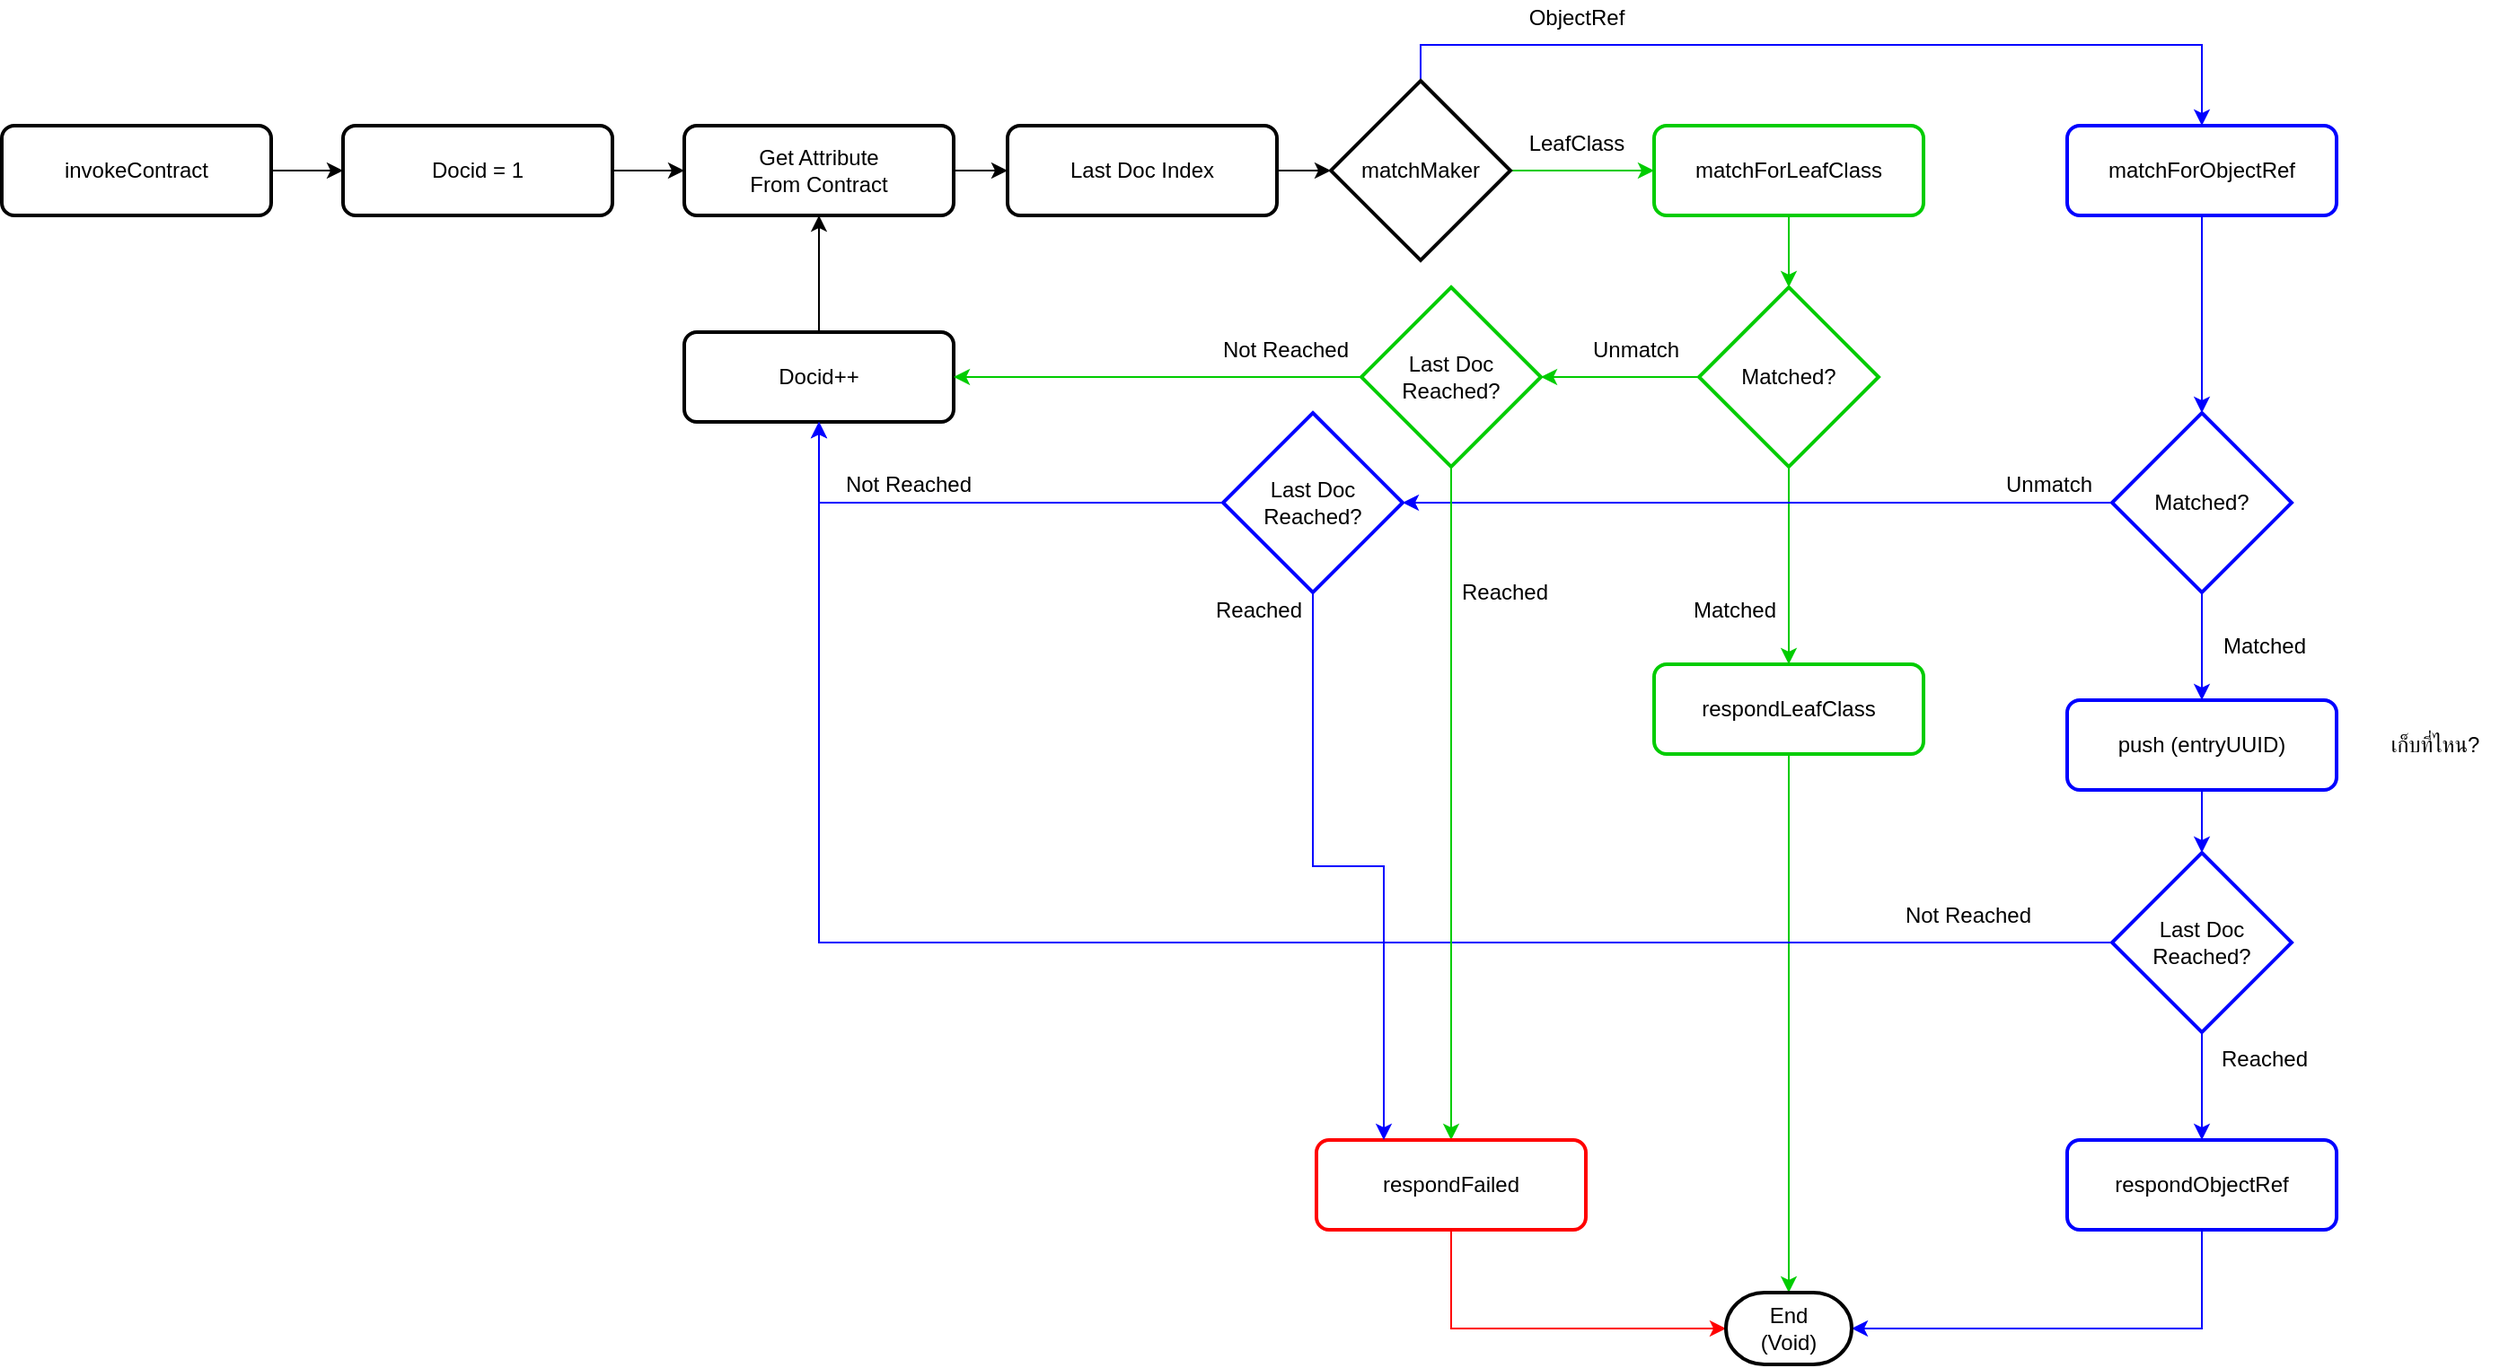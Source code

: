 <mxfile version="14.9.8" type="device"><diagram id="Mv8FeUh5mbSg95rRlKI8" name="Page-1"><mxGraphModel dx="1422" dy="802" grid="1" gridSize="10" guides="1" tooltips="1" connect="1" arrows="1" fold="1" page="1" pageScale="1" pageWidth="827" pageHeight="1169" math="0" shadow="0"><root><mxCell id="0"/><mxCell id="1" parent="0"/><mxCell id="vXO9TJ1PIfR6WpYnEV-Y-9" style="edgeStyle=orthogonalEdgeStyle;rounded=0;orthogonalLoop=1;jettySize=auto;html=1;exitX=1;exitY=0.5;exitDx=0;exitDy=0;entryX=0;entryY=0.5;entryDx=0;entryDy=0;" edge="1" parent="1" source="vXO9TJ1PIfR6WpYnEV-Y-1" target="vXO9TJ1PIfR6WpYnEV-Y-8"><mxGeometry relative="1" as="geometry"/></mxCell><mxCell id="vXO9TJ1PIfR6WpYnEV-Y-1" value="invokeContract" style="rounded=1;whiteSpace=wrap;html=1;absoluteArcSize=1;arcSize=14;strokeWidth=2;" vertex="1" parent="1"><mxGeometry x="70" y="130" width="150" height="50" as="geometry"/></mxCell><mxCell id="vXO9TJ1PIfR6WpYnEV-Y-20" style="edgeStyle=orthogonalEdgeStyle;rounded=0;orthogonalLoop=1;jettySize=auto;html=1;exitX=0.5;exitY=1;exitDx=0;exitDy=0;strokeColor=#00CC00;" edge="1" parent="1" source="vXO9TJ1PIfR6WpYnEV-Y-2" target="vXO9TJ1PIfR6WpYnEV-Y-19"><mxGeometry relative="1" as="geometry"/></mxCell><mxCell id="vXO9TJ1PIfR6WpYnEV-Y-2" value="matchForLeafClass" style="rounded=1;whiteSpace=wrap;html=1;absoluteArcSize=1;arcSize=14;strokeWidth=2;strokeColor=#00CC00;" vertex="1" parent="1"><mxGeometry x="990" y="130" width="150" height="50" as="geometry"/></mxCell><mxCell id="vXO9TJ1PIfR6WpYnEV-Y-5" style="edgeStyle=orthogonalEdgeStyle;rounded=0;orthogonalLoop=1;jettySize=auto;html=1;exitX=1;exitY=0.5;exitDx=0;exitDy=0;exitPerimeter=0;entryX=0;entryY=0.5;entryDx=0;entryDy=0;strokeColor=#00CC00;" edge="1" parent="1" source="vXO9TJ1PIfR6WpYnEV-Y-3" target="vXO9TJ1PIfR6WpYnEV-Y-2"><mxGeometry relative="1" as="geometry"/></mxCell><mxCell id="vXO9TJ1PIfR6WpYnEV-Y-7" style="edgeStyle=orthogonalEdgeStyle;rounded=0;orthogonalLoop=1;jettySize=auto;html=1;exitX=0.5;exitY=0;exitDx=0;exitDy=0;exitPerimeter=0;entryX=0.5;entryY=0;entryDx=0;entryDy=0;strokeColor=#0000FF;" edge="1" parent="1" source="vXO9TJ1PIfR6WpYnEV-Y-3" target="vXO9TJ1PIfR6WpYnEV-Y-6"><mxGeometry relative="1" as="geometry"/></mxCell><mxCell id="vXO9TJ1PIfR6WpYnEV-Y-3" value="matchMaker" style="strokeWidth=2;html=1;shape=mxgraph.flowchart.decision;whiteSpace=wrap;" vertex="1" parent="1"><mxGeometry x="810" y="105" width="100" height="100" as="geometry"/></mxCell><mxCell id="vXO9TJ1PIfR6WpYnEV-Y-25" style="edgeStyle=orthogonalEdgeStyle;rounded=0;orthogonalLoop=1;jettySize=auto;html=1;exitX=0.5;exitY=1;exitDx=0;exitDy=0;entryX=0.5;entryY=0;entryDx=0;entryDy=0;entryPerimeter=0;strokeColor=#0000FF;" edge="1" parent="1" source="vXO9TJ1PIfR6WpYnEV-Y-6" target="vXO9TJ1PIfR6WpYnEV-Y-24"><mxGeometry relative="1" as="geometry"/></mxCell><mxCell id="vXO9TJ1PIfR6WpYnEV-Y-6" value="matchForObjectRef" style="rounded=1;whiteSpace=wrap;html=1;absoluteArcSize=1;arcSize=14;strokeWidth=2;strokeColor=#0000FF;" vertex="1" parent="1"><mxGeometry x="1220" y="130" width="150" height="50" as="geometry"/></mxCell><mxCell id="vXO9TJ1PIfR6WpYnEV-Y-11" style="edgeStyle=orthogonalEdgeStyle;rounded=0;orthogonalLoop=1;jettySize=auto;html=1;exitX=1;exitY=0.5;exitDx=0;exitDy=0;" edge="1" parent="1" source="vXO9TJ1PIfR6WpYnEV-Y-8" target="vXO9TJ1PIfR6WpYnEV-Y-10"><mxGeometry relative="1" as="geometry"/></mxCell><mxCell id="vXO9TJ1PIfR6WpYnEV-Y-8" value="Docid = 1" style="rounded=1;whiteSpace=wrap;html=1;absoluteArcSize=1;arcSize=14;strokeWidth=2;" vertex="1" parent="1"><mxGeometry x="260" y="130" width="150" height="50" as="geometry"/></mxCell><mxCell id="vXO9TJ1PIfR6WpYnEV-Y-69" style="edgeStyle=orthogonalEdgeStyle;rounded=0;orthogonalLoop=1;jettySize=auto;html=1;exitX=1;exitY=0.5;exitDx=0;exitDy=0;entryX=0;entryY=0.5;entryDx=0;entryDy=0;" edge="1" parent="1" source="vXO9TJ1PIfR6WpYnEV-Y-10" target="vXO9TJ1PIfR6WpYnEV-Y-68"><mxGeometry relative="1" as="geometry"/></mxCell><mxCell id="vXO9TJ1PIfR6WpYnEV-Y-10" value="Get Attribute&lt;br&gt;From Contract" style="rounded=1;whiteSpace=wrap;html=1;absoluteArcSize=1;arcSize=14;strokeWidth=2;" vertex="1" parent="1"><mxGeometry x="450" y="130" width="150" height="50" as="geometry"/></mxCell><mxCell id="vXO9TJ1PIfR6WpYnEV-Y-13" value="LeafClass" style="text;html=1;strokeColor=none;fillColor=none;align=center;verticalAlign=middle;whiteSpace=wrap;rounded=0;" vertex="1" parent="1"><mxGeometry x="927" y="130" width="40" height="20" as="geometry"/></mxCell><mxCell id="vXO9TJ1PIfR6WpYnEV-Y-14" value="ObjectRef" style="text;html=1;strokeColor=none;fillColor=none;align=center;verticalAlign=middle;whiteSpace=wrap;rounded=0;" vertex="1" parent="1"><mxGeometry x="927" y="60" width="40" height="20" as="geometry"/></mxCell><mxCell id="vXO9TJ1PIfR6WpYnEV-Y-61" style="edgeStyle=orthogonalEdgeStyle;rounded=0;orthogonalLoop=1;jettySize=auto;html=1;exitX=0.5;exitY=1;exitDx=0;exitDy=0;entryX=0.5;entryY=0;entryDx=0;entryDy=0;entryPerimeter=0;strokeColor=#00CC00;" edge="1" parent="1" source="vXO9TJ1PIfR6WpYnEV-Y-15" target="vXO9TJ1PIfR6WpYnEV-Y-58"><mxGeometry relative="1" as="geometry"/></mxCell><mxCell id="vXO9TJ1PIfR6WpYnEV-Y-15" value="respondLeafClass" style="rounded=1;whiteSpace=wrap;html=1;absoluteArcSize=1;arcSize=14;strokeWidth=2;strokeColor=#00CC00;" vertex="1" parent="1"><mxGeometry x="990" y="430" width="150" height="50" as="geometry"/></mxCell><mxCell id="vXO9TJ1PIfR6WpYnEV-Y-21" style="edgeStyle=orthogonalEdgeStyle;rounded=0;orthogonalLoop=1;jettySize=auto;html=1;exitX=0.5;exitY=1;exitDx=0;exitDy=0;exitPerimeter=0;entryX=0.5;entryY=0;entryDx=0;entryDy=0;strokeColor=#00CC00;" edge="1" parent="1" source="vXO9TJ1PIfR6WpYnEV-Y-19" target="vXO9TJ1PIfR6WpYnEV-Y-15"><mxGeometry relative="1" as="geometry"/></mxCell><mxCell id="vXO9TJ1PIfR6WpYnEV-Y-45" style="edgeStyle=orthogonalEdgeStyle;rounded=0;orthogonalLoop=1;jettySize=auto;html=1;exitX=0;exitY=0.5;exitDx=0;exitDy=0;exitPerimeter=0;entryX=1;entryY=0.5;entryDx=0;entryDy=0;entryPerimeter=0;strokeColor=#00CC00;" edge="1" parent="1" source="vXO9TJ1PIfR6WpYnEV-Y-19" target="vXO9TJ1PIfR6WpYnEV-Y-44"><mxGeometry relative="1" as="geometry"/></mxCell><mxCell id="vXO9TJ1PIfR6WpYnEV-Y-19" value="Matched?" style="strokeWidth=2;html=1;shape=mxgraph.flowchart.decision;whiteSpace=wrap;strokeColor=#00CC00;" vertex="1" parent="1"><mxGeometry x="1015" y="220" width="100" height="100" as="geometry"/></mxCell><mxCell id="vXO9TJ1PIfR6WpYnEV-Y-28" style="edgeStyle=orthogonalEdgeStyle;rounded=0;orthogonalLoop=1;jettySize=auto;html=1;exitX=0.5;exitY=0;exitDx=0;exitDy=0;entryX=0.5;entryY=1;entryDx=0;entryDy=0;" edge="1" parent="1" source="vXO9TJ1PIfR6WpYnEV-Y-22" target="vXO9TJ1PIfR6WpYnEV-Y-10"><mxGeometry relative="1" as="geometry"/></mxCell><mxCell id="vXO9TJ1PIfR6WpYnEV-Y-22" value="Docid++" style="rounded=1;whiteSpace=wrap;html=1;absoluteArcSize=1;arcSize=14;strokeWidth=2;" vertex="1" parent="1"><mxGeometry x="450" y="245" width="150" height="50" as="geometry"/></mxCell><mxCell id="vXO9TJ1PIfR6WpYnEV-Y-34" style="edgeStyle=orthogonalEdgeStyle;rounded=0;orthogonalLoop=1;jettySize=auto;html=1;exitX=0.5;exitY=1;exitDx=0;exitDy=0;exitPerimeter=0;entryX=0.5;entryY=0;entryDx=0;entryDy=0;strokeColor=#0000FF;" edge="1" parent="1" source="vXO9TJ1PIfR6WpYnEV-Y-24" target="vXO9TJ1PIfR6WpYnEV-Y-33"><mxGeometry relative="1" as="geometry"/></mxCell><mxCell id="vXO9TJ1PIfR6WpYnEV-Y-63" style="edgeStyle=orthogonalEdgeStyle;rounded=0;orthogonalLoop=1;jettySize=auto;html=1;exitX=0;exitY=0.5;exitDx=0;exitDy=0;exitPerimeter=0;entryX=1;entryY=0.5;entryDx=0;entryDy=0;entryPerimeter=0;strokeColor=#0000FF;" edge="1" parent="1" source="vXO9TJ1PIfR6WpYnEV-Y-24" target="vXO9TJ1PIfR6WpYnEV-Y-62"><mxGeometry relative="1" as="geometry"/></mxCell><mxCell id="vXO9TJ1PIfR6WpYnEV-Y-24" value="Matched?" style="strokeWidth=2;html=1;shape=mxgraph.flowchart.decision;whiteSpace=wrap;strokeColor=#0000FF;" vertex="1" parent="1"><mxGeometry x="1245" y="290" width="100" height="100" as="geometry"/></mxCell><mxCell id="vXO9TJ1PIfR6WpYnEV-Y-31" value="Unmatch" style="text;html=1;strokeColor=none;fillColor=none;align=center;verticalAlign=middle;whiteSpace=wrap;rounded=0;" vertex="1" parent="1"><mxGeometry x="960" y="245" width="40" height="20" as="geometry"/></mxCell><mxCell id="vXO9TJ1PIfR6WpYnEV-Y-32" value="Matched" style="text;html=1;strokeColor=none;fillColor=none;align=center;verticalAlign=middle;whiteSpace=wrap;rounded=0;" vertex="1" parent="1"><mxGeometry x="1015" y="390" width="40" height="20" as="geometry"/></mxCell><mxCell id="vXO9TJ1PIfR6WpYnEV-Y-37" style="edgeStyle=orthogonalEdgeStyle;rounded=0;orthogonalLoop=1;jettySize=auto;html=1;exitX=0.5;exitY=1;exitDx=0;exitDy=0;strokeColor=#0000FF;" edge="1" parent="1" source="vXO9TJ1PIfR6WpYnEV-Y-33" target="vXO9TJ1PIfR6WpYnEV-Y-36"><mxGeometry relative="1" as="geometry"/></mxCell><mxCell id="vXO9TJ1PIfR6WpYnEV-Y-33" value="push (entryUUID)" style="rounded=1;whiteSpace=wrap;html=1;absoluteArcSize=1;arcSize=14;strokeWidth=2;strokeColor=#0000FF;" vertex="1" parent="1"><mxGeometry x="1220" y="450" width="150" height="50" as="geometry"/></mxCell><mxCell id="vXO9TJ1PIfR6WpYnEV-Y-35" value="Matched" style="text;html=1;strokeColor=none;fillColor=none;align=center;verticalAlign=middle;whiteSpace=wrap;rounded=0;" vertex="1" parent="1"><mxGeometry x="1310" y="410" width="40" height="20" as="geometry"/></mxCell><mxCell id="vXO9TJ1PIfR6WpYnEV-Y-41" style="edgeStyle=orthogonalEdgeStyle;rounded=0;orthogonalLoop=1;jettySize=auto;html=1;exitX=0;exitY=0.5;exitDx=0;exitDy=0;exitPerimeter=0;entryX=0.5;entryY=1;entryDx=0;entryDy=0;strokeColor=#0000FF;" edge="1" parent="1" source="vXO9TJ1PIfR6WpYnEV-Y-36" target="vXO9TJ1PIfR6WpYnEV-Y-22"><mxGeometry relative="1" as="geometry"/></mxCell><mxCell id="vXO9TJ1PIfR6WpYnEV-Y-52" style="edgeStyle=orthogonalEdgeStyle;rounded=0;orthogonalLoop=1;jettySize=auto;html=1;exitX=0.5;exitY=1;exitDx=0;exitDy=0;exitPerimeter=0;strokeColor=#0000FF;entryX=0.5;entryY=0;entryDx=0;entryDy=0;" edge="1" parent="1" source="vXO9TJ1PIfR6WpYnEV-Y-36" target="vXO9TJ1PIfR6WpYnEV-Y-48"><mxGeometry relative="1" as="geometry"><mxPoint x="1295" y="670" as="targetPoint"/></mxGeometry></mxCell><mxCell id="vXO9TJ1PIfR6WpYnEV-Y-36" value="Last Doc&lt;br&gt;Reached?" style="strokeWidth=2;html=1;shape=mxgraph.flowchart.decision;whiteSpace=wrap;strokeColor=#0000FF;" vertex="1" parent="1"><mxGeometry x="1245" y="535" width="100" height="100" as="geometry"/></mxCell><mxCell id="vXO9TJ1PIfR6WpYnEV-Y-40" value="Unmatch" style="text;html=1;strokeColor=none;fillColor=none;align=center;verticalAlign=middle;whiteSpace=wrap;rounded=0;" vertex="1" parent="1"><mxGeometry x="1190" y="320" width="40" height="20" as="geometry"/></mxCell><mxCell id="vXO9TJ1PIfR6WpYnEV-Y-42" value="Reached" style="text;html=1;strokeColor=none;fillColor=none;align=center;verticalAlign=middle;whiteSpace=wrap;rounded=0;" vertex="1" parent="1"><mxGeometry x="1310" y="640" width="40" height="20" as="geometry"/></mxCell><mxCell id="vXO9TJ1PIfR6WpYnEV-Y-43" value="Not Reached" style="text;html=1;strokeColor=none;fillColor=none;align=center;verticalAlign=middle;whiteSpace=wrap;rounded=0;" vertex="1" parent="1"><mxGeometry x="1120" y="560" width="90" height="20" as="geometry"/></mxCell><mxCell id="vXO9TJ1PIfR6WpYnEV-Y-46" style="edgeStyle=orthogonalEdgeStyle;rounded=0;orthogonalLoop=1;jettySize=auto;html=1;exitX=0;exitY=0.5;exitDx=0;exitDy=0;exitPerimeter=0;entryX=1;entryY=0.5;entryDx=0;entryDy=0;strokeColor=#00CC00;" edge="1" parent="1" source="vXO9TJ1PIfR6WpYnEV-Y-44" target="vXO9TJ1PIfR6WpYnEV-Y-22"><mxGeometry relative="1" as="geometry"><mxPoint x="740" y="270" as="targetPoint"/></mxGeometry></mxCell><mxCell id="vXO9TJ1PIfR6WpYnEV-Y-56" style="edgeStyle=orthogonalEdgeStyle;rounded=0;orthogonalLoop=1;jettySize=auto;html=1;exitX=0.5;exitY=1;exitDx=0;exitDy=0;exitPerimeter=0;strokeColor=#00CC00;" edge="1" parent="1" source="vXO9TJ1PIfR6WpYnEV-Y-44" target="vXO9TJ1PIfR6WpYnEV-Y-54"><mxGeometry relative="1" as="geometry"/></mxCell><mxCell id="vXO9TJ1PIfR6WpYnEV-Y-44" value="Last Doc&lt;br&gt;Reached?" style="strokeWidth=2;html=1;shape=mxgraph.flowchart.decision;whiteSpace=wrap;strokeColor=#00CC00;" vertex="1" parent="1"><mxGeometry x="827" y="220" width="100" height="100" as="geometry"/></mxCell><mxCell id="vXO9TJ1PIfR6WpYnEV-Y-47" value="Not Reached" style="text;html=1;strokeColor=none;fillColor=none;align=center;verticalAlign=middle;whiteSpace=wrap;rounded=0;" vertex="1" parent="1"><mxGeometry x="740" y="245" width="90" height="20" as="geometry"/></mxCell><mxCell id="vXO9TJ1PIfR6WpYnEV-Y-59" style="edgeStyle=orthogonalEdgeStyle;rounded=0;orthogonalLoop=1;jettySize=auto;html=1;exitX=0.5;exitY=1;exitDx=0;exitDy=0;entryX=1;entryY=0.5;entryDx=0;entryDy=0;entryPerimeter=0;strokeColor=#0000FF;" edge="1" parent="1" source="vXO9TJ1PIfR6WpYnEV-Y-48" target="vXO9TJ1PIfR6WpYnEV-Y-58"><mxGeometry relative="1" as="geometry"/></mxCell><mxCell id="vXO9TJ1PIfR6WpYnEV-Y-48" value="respondObjectRef" style="rounded=1;whiteSpace=wrap;html=1;absoluteArcSize=1;arcSize=14;strokeWidth=2;strokeColor=#0000FF;" vertex="1" parent="1"><mxGeometry x="1220" y="695" width="150" height="50" as="geometry"/></mxCell><mxCell id="vXO9TJ1PIfR6WpYnEV-Y-60" style="edgeStyle=orthogonalEdgeStyle;rounded=0;orthogonalLoop=1;jettySize=auto;html=1;exitX=0.5;exitY=1;exitDx=0;exitDy=0;entryX=0;entryY=0.5;entryDx=0;entryDy=0;entryPerimeter=0;strokeColor=#FF0000;" edge="1" parent="1" source="vXO9TJ1PIfR6WpYnEV-Y-54" target="vXO9TJ1PIfR6WpYnEV-Y-58"><mxGeometry relative="1" as="geometry"/></mxCell><mxCell id="vXO9TJ1PIfR6WpYnEV-Y-54" value="respondFailed" style="rounded=1;whiteSpace=wrap;html=1;absoluteArcSize=1;arcSize=14;strokeWidth=2;strokeColor=#FF0000;" vertex="1" parent="1"><mxGeometry x="802" y="695" width="150" height="50" as="geometry"/></mxCell><mxCell id="vXO9TJ1PIfR6WpYnEV-Y-57" value="Reached" style="text;html=1;strokeColor=none;fillColor=none;align=center;verticalAlign=middle;whiteSpace=wrap;rounded=0;" vertex="1" parent="1"><mxGeometry x="887" y="380" width="40" height="20" as="geometry"/></mxCell><mxCell id="vXO9TJ1PIfR6WpYnEV-Y-58" value="End&lt;br&gt;(Void)" style="strokeWidth=2;html=1;shape=mxgraph.flowchart.terminator;whiteSpace=wrap;" vertex="1" parent="1"><mxGeometry x="1030" y="780" width="70" height="40" as="geometry"/></mxCell><mxCell id="vXO9TJ1PIfR6WpYnEV-Y-64" style="edgeStyle=orthogonalEdgeStyle;rounded=0;orthogonalLoop=1;jettySize=auto;html=1;exitX=0.5;exitY=1;exitDx=0;exitDy=0;exitPerimeter=0;entryX=0.25;entryY=0;entryDx=0;entryDy=0;strokeColor=#0000FF;" edge="1" parent="1" source="vXO9TJ1PIfR6WpYnEV-Y-62" target="vXO9TJ1PIfR6WpYnEV-Y-54"><mxGeometry relative="1" as="geometry"/></mxCell><mxCell id="vXO9TJ1PIfR6WpYnEV-Y-65" style="edgeStyle=orthogonalEdgeStyle;rounded=0;orthogonalLoop=1;jettySize=auto;html=1;exitX=0;exitY=0.5;exitDx=0;exitDy=0;exitPerimeter=0;entryX=0.5;entryY=1;entryDx=0;entryDy=0;strokeColor=#0000FF;" edge="1" parent="1" source="vXO9TJ1PIfR6WpYnEV-Y-62" target="vXO9TJ1PIfR6WpYnEV-Y-22"><mxGeometry relative="1" as="geometry"/></mxCell><mxCell id="vXO9TJ1PIfR6WpYnEV-Y-62" value="Last Doc&lt;br&gt;Reached?" style="strokeWidth=2;html=1;shape=mxgraph.flowchart.decision;whiteSpace=wrap;strokeColor=#0000FF;" vertex="1" parent="1"><mxGeometry x="750" y="290" width="100" height="100" as="geometry"/></mxCell><mxCell id="vXO9TJ1PIfR6WpYnEV-Y-66" value="Reached" style="text;html=1;strokeColor=none;fillColor=none;align=center;verticalAlign=middle;whiteSpace=wrap;rounded=0;" vertex="1" parent="1"><mxGeometry x="750" y="390" width="40" height="20" as="geometry"/></mxCell><mxCell id="vXO9TJ1PIfR6WpYnEV-Y-67" value="Not Reached" style="text;html=1;strokeColor=none;fillColor=none;align=center;verticalAlign=middle;whiteSpace=wrap;rounded=0;" vertex="1" parent="1"><mxGeometry x="530" y="320" width="90" height="20" as="geometry"/></mxCell><mxCell id="vXO9TJ1PIfR6WpYnEV-Y-70" style="edgeStyle=orthogonalEdgeStyle;rounded=0;orthogonalLoop=1;jettySize=auto;html=1;exitX=1;exitY=0.5;exitDx=0;exitDy=0;" edge="1" parent="1" source="vXO9TJ1PIfR6WpYnEV-Y-68" target="vXO9TJ1PIfR6WpYnEV-Y-3"><mxGeometry relative="1" as="geometry"/></mxCell><mxCell id="vXO9TJ1PIfR6WpYnEV-Y-68" value="Last Doc Index" style="rounded=1;whiteSpace=wrap;html=1;absoluteArcSize=1;arcSize=14;strokeWidth=2;" vertex="1" parent="1"><mxGeometry x="630" y="130" width="150" height="50" as="geometry"/></mxCell><mxCell id="vXO9TJ1PIfR6WpYnEV-Y-71" value="เก็บที่ไหน?" style="text;html=1;strokeColor=none;fillColor=none;align=center;verticalAlign=middle;whiteSpace=wrap;rounded=0;" vertex="1" parent="1"><mxGeometry x="1390" y="465" width="70" height="20" as="geometry"/></mxCell></root></mxGraphModel></diagram></mxfile>